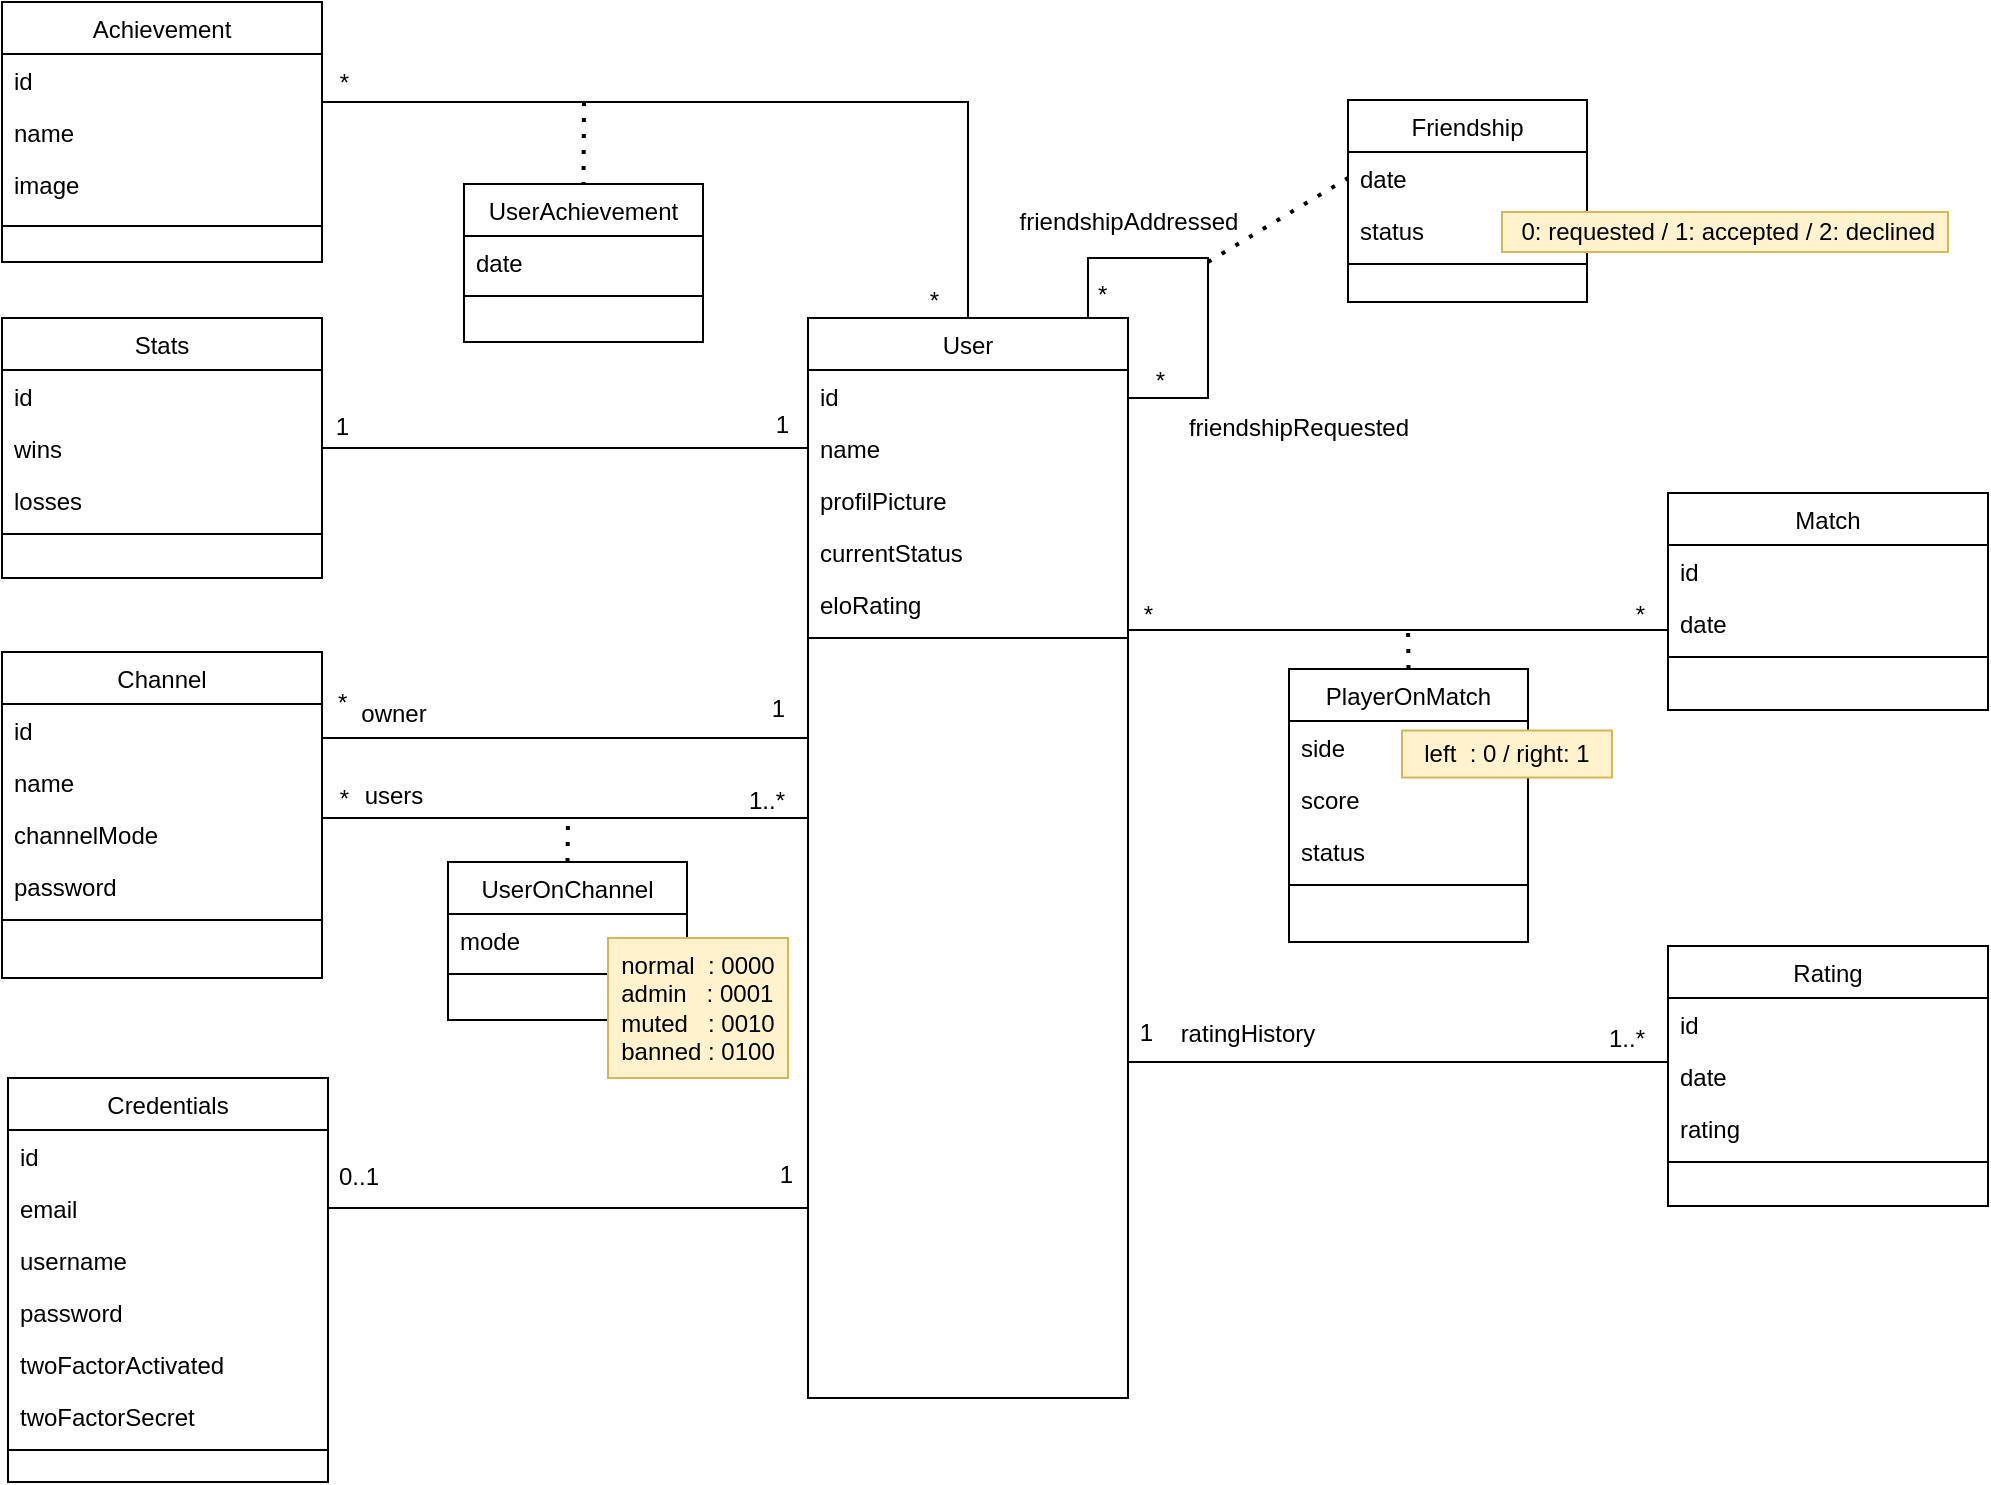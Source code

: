<mxfile version="20.3.0" type="github">
  <diagram id="C5RBs43oDa-KdzZeNtuy" name="Page-1">
    <mxGraphModel dx="1307" dy="1033" grid="1" gridSize="10" guides="1" tooltips="1" connect="1" arrows="1" fold="1" page="1" pageScale="1" pageWidth="1169" pageHeight="827" math="0" shadow="0">
      <root>
        <mxCell id="WIyWlLk6GJQsqaUBKTNV-0" />
        <mxCell id="WIyWlLk6GJQsqaUBKTNV-1" parent="WIyWlLk6GJQsqaUBKTNV-0" />
        <mxCell id="qtpEczJSrRiRjrMIQRqh-89" value="User" style="swimlane;fontStyle=0;align=center;verticalAlign=top;childLayout=stackLayout;horizontal=1;startSize=26;horizontalStack=0;resizeParent=1;resizeLast=0;collapsible=1;marginBottom=0;rounded=0;shadow=0;strokeWidth=1;" parent="WIyWlLk6GJQsqaUBKTNV-1" vertex="1">
          <mxGeometry x="483" y="218" width="160" height="540" as="geometry">
            <mxRectangle x="230" y="140" width="160" height="26" as="alternateBounds" />
          </mxGeometry>
        </mxCell>
        <mxCell id="qtpEczJSrRiRjrMIQRqh-90" value="id" style="text;align=left;verticalAlign=top;spacingLeft=4;spacingRight=4;overflow=hidden;rotatable=0;points=[[0,0.5],[1,0.5]];portConstraint=eastwest;" parent="qtpEczJSrRiRjrMIQRqh-89" vertex="1">
          <mxGeometry y="26" width="160" height="26" as="geometry" />
        </mxCell>
        <mxCell id="qtpEczJSrRiRjrMIQRqh-91" value="name" style="text;align=left;verticalAlign=top;spacingLeft=4;spacingRight=4;overflow=hidden;rotatable=0;points=[[0,0.5],[1,0.5]];portConstraint=eastwest;rounded=0;shadow=0;html=0;" parent="qtpEczJSrRiRjrMIQRqh-89" vertex="1">
          <mxGeometry y="52" width="160" height="26" as="geometry" />
        </mxCell>
        <mxCell id="qtpEczJSrRiRjrMIQRqh-92" value="profilPicture" style="text;align=left;verticalAlign=top;spacingLeft=4;spacingRight=4;overflow=hidden;rotatable=0;points=[[0,0.5],[1,0.5]];portConstraint=eastwest;rounded=0;shadow=0;html=0;" parent="qtpEczJSrRiRjrMIQRqh-89" vertex="1">
          <mxGeometry y="78" width="160" height="26" as="geometry" />
        </mxCell>
        <mxCell id="qtpEczJSrRiRjrMIQRqh-93" value="currentStatus" style="text;align=left;verticalAlign=top;spacingLeft=4;spacingRight=4;overflow=hidden;rotatable=0;points=[[0,0.5],[1,0.5]];portConstraint=eastwest;rounded=0;shadow=0;html=0;" parent="qtpEczJSrRiRjrMIQRqh-89" vertex="1">
          <mxGeometry y="104" width="160" height="26" as="geometry" />
        </mxCell>
        <mxCell id="qtpEczJSrRiRjrMIQRqh-95" value="" style="endArrow=none;shadow=0;strokeWidth=1;rounded=0;endFill=0;edgeStyle=orthogonalEdgeStyle;elbow=vertical;" parent="qtpEczJSrRiRjrMIQRqh-89" source="qtpEczJSrRiRjrMIQRqh-89" edge="1">
          <mxGeometry x="0.5" y="41" relative="1" as="geometry">
            <mxPoint x="90" y="252" as="sourcePoint" />
            <mxPoint x="160" y="60" as="targetPoint" />
            <mxPoint x="-40" y="32" as="offset" />
            <Array as="points">
              <mxPoint x="140" y="-30" />
              <mxPoint x="200" y="-30" />
              <mxPoint x="200" y="40" />
              <mxPoint x="160" y="40" />
            </Array>
          </mxGeometry>
        </mxCell>
        <mxCell id="qtpEczJSrRiRjrMIQRqh-96" value="*" style="resizable=0;align=left;verticalAlign=bottom;labelBackgroundColor=none;fontSize=12;" parent="qtpEczJSrRiRjrMIQRqh-95" connectable="0" vertex="1">
          <mxGeometry x="-1" relative="1" as="geometry">
            <mxPoint x="3" y="-3" as="offset" />
          </mxGeometry>
        </mxCell>
        <mxCell id="qtpEczJSrRiRjrMIQRqh-97" value="*" style="resizable=0;align=right;verticalAlign=bottom;labelBackgroundColor=none;fontSize=12;" parent="qtpEczJSrRiRjrMIQRqh-95" connectable="0" vertex="1">
          <mxGeometry x="1" relative="1" as="geometry">
            <mxPoint x="20" y="-20" as="offset" />
          </mxGeometry>
        </mxCell>
        <mxCell id="LEmFZnh1Ee1S0ejZouZQ-3" value="eloRating" style="text;align=left;verticalAlign=top;spacingLeft=4;spacingRight=4;overflow=hidden;rotatable=0;points=[[0,0.5],[1,0.5]];portConstraint=eastwest;rounded=0;shadow=0;html=0;" parent="qtpEczJSrRiRjrMIQRqh-89" vertex="1">
          <mxGeometry y="130" width="160" height="26" as="geometry" />
        </mxCell>
        <mxCell id="qtpEczJSrRiRjrMIQRqh-98" value="" style="line;html=1;strokeWidth=1;align=left;verticalAlign=middle;spacingTop=-1;spacingLeft=3;spacingRight=3;rotatable=0;labelPosition=right;points=[];portConstraint=eastwest;" parent="qtpEczJSrRiRjrMIQRqh-89" vertex="1">
          <mxGeometry y="156" width="160" height="8" as="geometry" />
        </mxCell>
        <mxCell id="qtpEczJSrRiRjrMIQRqh-99" value="Stats" style="swimlane;fontStyle=0;align=center;verticalAlign=top;childLayout=stackLayout;horizontal=1;startSize=26;horizontalStack=0;resizeParent=1;resizeLast=0;collapsible=1;marginBottom=0;rounded=0;shadow=0;strokeWidth=1;" parent="WIyWlLk6GJQsqaUBKTNV-1" vertex="1">
          <mxGeometry x="80" y="218" width="160" height="130" as="geometry">
            <mxRectangle x="550" y="210" width="160" height="26" as="alternateBounds" />
          </mxGeometry>
        </mxCell>
        <mxCell id="qtpEczJSrRiRjrMIQRqh-100" value="id" style="text;align=left;verticalAlign=top;spacingLeft=4;spacingRight=4;overflow=hidden;rotatable=0;points=[[0,0.5],[1,0.5]];portConstraint=eastwest;" parent="qtpEczJSrRiRjrMIQRqh-99" vertex="1">
          <mxGeometry y="26" width="160" height="26" as="geometry" />
        </mxCell>
        <mxCell id="qtpEczJSrRiRjrMIQRqh-101" value="wins" style="text;align=left;verticalAlign=top;spacingLeft=4;spacingRight=4;overflow=hidden;rotatable=0;points=[[0,0.5],[1,0.5]];portConstraint=eastwest;rounded=0;shadow=0;html=0;" parent="qtpEczJSrRiRjrMIQRqh-99" vertex="1">
          <mxGeometry y="52" width="160" height="26" as="geometry" />
        </mxCell>
        <mxCell id="qtpEczJSrRiRjrMIQRqh-102" value="losses" style="text;align=left;verticalAlign=top;spacingLeft=4;spacingRight=4;overflow=hidden;rotatable=0;points=[[0,0.5],[1,0.5]];portConstraint=eastwest;rounded=0;shadow=0;html=0;" parent="qtpEczJSrRiRjrMIQRqh-99" vertex="1">
          <mxGeometry y="78" width="160" height="26" as="geometry" />
        </mxCell>
        <mxCell id="qtpEczJSrRiRjrMIQRqh-103" value="" style="line;html=1;strokeWidth=1;align=left;verticalAlign=middle;spacingTop=-1;spacingLeft=3;spacingRight=3;rotatable=0;labelPosition=right;points=[];portConstraint=eastwest;" parent="qtpEczJSrRiRjrMIQRqh-99" vertex="1">
          <mxGeometry y="104" width="160" height="8" as="geometry" />
        </mxCell>
        <mxCell id="qtpEczJSrRiRjrMIQRqh-104" value="friendshipAddressed" style="text;html=1;strokeColor=none;fillColor=none;align=center;verticalAlign=middle;whiteSpace=wrap;rounded=0;" parent="WIyWlLk6GJQsqaUBKTNV-1" vertex="1">
          <mxGeometry x="585" y="155" width="117" height="30" as="geometry" />
        </mxCell>
        <mxCell id="qtpEczJSrRiRjrMIQRqh-105" value="Rating" style="swimlane;fontStyle=0;align=center;verticalAlign=top;childLayout=stackLayout;horizontal=1;startSize=26;horizontalStack=0;resizeParent=1;resizeLast=0;collapsible=1;marginBottom=0;rounded=0;shadow=0;strokeWidth=1;" parent="WIyWlLk6GJQsqaUBKTNV-1" vertex="1">
          <mxGeometry x="913" y="532" width="160" height="130" as="geometry">
            <mxRectangle x="550" y="210" width="160" height="26" as="alternateBounds" />
          </mxGeometry>
        </mxCell>
        <mxCell id="qtpEczJSrRiRjrMIQRqh-106" value="id" style="text;align=left;verticalAlign=top;spacingLeft=4;spacingRight=4;overflow=hidden;rotatable=0;points=[[0,0.5],[1,0.5]];portConstraint=eastwest;" parent="qtpEczJSrRiRjrMIQRqh-105" vertex="1">
          <mxGeometry y="26" width="160" height="26" as="geometry" />
        </mxCell>
        <mxCell id="qtpEczJSrRiRjrMIQRqh-107" value="date" style="text;align=left;verticalAlign=top;spacingLeft=4;spacingRight=4;overflow=hidden;rotatable=0;points=[[0,0.5],[1,0.5]];portConstraint=eastwest;rounded=0;shadow=0;html=0;" parent="qtpEczJSrRiRjrMIQRqh-105" vertex="1">
          <mxGeometry y="52" width="160" height="26" as="geometry" />
        </mxCell>
        <mxCell id="qtpEczJSrRiRjrMIQRqh-108" value="rating" style="text;align=left;verticalAlign=top;spacingLeft=4;spacingRight=4;overflow=hidden;rotatable=0;points=[[0,0.5],[1,0.5]];portConstraint=eastwest;rounded=0;shadow=0;html=0;" parent="qtpEczJSrRiRjrMIQRqh-105" vertex="1">
          <mxGeometry y="78" width="160" height="26" as="geometry" />
        </mxCell>
        <mxCell id="qtpEczJSrRiRjrMIQRqh-109" value="" style="line;html=1;strokeWidth=1;align=left;verticalAlign=middle;spacingTop=-1;spacingLeft=3;spacingRight=3;rotatable=0;labelPosition=right;points=[];portConstraint=eastwest;" parent="qtpEczJSrRiRjrMIQRqh-105" vertex="1">
          <mxGeometry y="104" width="160" height="8" as="geometry" />
        </mxCell>
        <mxCell id="qtpEczJSrRiRjrMIQRqh-110" value="" style="endArrow=none;html=1;rounded=0;entryX=0;entryY=0.5;entryDx=0;entryDy=0;edgeStyle=orthogonalEdgeStyle;exitX=1;exitY=0.5;exitDx=0;exitDy=0;" parent="WIyWlLk6GJQsqaUBKTNV-1" source="qtpEczJSrRiRjrMIQRqh-89" target="qtpEczJSrRiRjrMIQRqh-106" edge="1">
          <mxGeometry width="50" height="50" relative="1" as="geometry">
            <mxPoint x="643" y="622" as="sourcePoint" />
            <mxPoint x="873" y="542" as="targetPoint" />
            <Array as="points">
              <mxPoint x="643" y="590" />
              <mxPoint x="913" y="590" />
            </Array>
          </mxGeometry>
        </mxCell>
        <mxCell id="qtpEczJSrRiRjrMIQRqh-111" value="1..*" style="resizable=0;align=right;verticalAlign=bottom;labelBackgroundColor=none;fontSize=12;" parent="WIyWlLk6GJQsqaUBKTNV-1" connectable="0" vertex="1">
          <mxGeometry x="903" y="587" as="geometry" />
        </mxCell>
        <mxCell id="qtpEczJSrRiRjrMIQRqh-112" value="1" style="resizable=0;align=right;verticalAlign=bottom;labelBackgroundColor=none;fontSize=12;" parent="WIyWlLk6GJQsqaUBKTNV-1" connectable="0" vertex="1">
          <mxGeometry x="657" y="584" as="geometry" />
        </mxCell>
        <mxCell id="qtpEczJSrRiRjrMIQRqh-113" value="ratingHistory" style="text;html=1;strokeColor=none;fillColor=none;align=center;verticalAlign=middle;whiteSpace=wrap;rounded=0;" parent="WIyWlLk6GJQsqaUBKTNV-1" vertex="1">
          <mxGeometry x="663" y="561" width="80" height="30" as="geometry" />
        </mxCell>
        <mxCell id="qtpEczJSrRiRjrMIQRqh-114" value="" style="endArrow=none;html=1;rounded=0;exitX=1;exitY=0.5;exitDx=0;exitDy=0;entryX=0;entryY=0.5;entryDx=0;entryDy=0;edgeStyle=orthogonalEdgeStyle;fillColor=#FF9999;" parent="WIyWlLk6GJQsqaUBKTNV-1" source="qtpEczJSrRiRjrMIQRqh-101" target="qtpEczJSrRiRjrMIQRqh-91" edge="1">
          <mxGeometry width="50" height="50" relative="1" as="geometry">
            <mxPoint x="603" y="438" as="sourcePoint" />
            <mxPoint x="653" y="388" as="targetPoint" />
          </mxGeometry>
        </mxCell>
        <mxCell id="qtpEczJSrRiRjrMIQRqh-115" value="1" style="resizable=0;align=right;verticalAlign=bottom;labelBackgroundColor=none;fontSize=12;" parent="WIyWlLk6GJQsqaUBKTNV-1" connectable="0" vertex="1">
          <mxGeometry x="255" y="281" as="geometry" />
        </mxCell>
        <mxCell id="qtpEczJSrRiRjrMIQRqh-116" value="1" style="resizable=0;align=right;verticalAlign=bottom;labelBackgroundColor=none;fontSize=12;" parent="WIyWlLk6GJQsqaUBKTNV-1" connectable="0" vertex="1">
          <mxGeometry x="481" y="263" as="geometry">
            <mxPoint x="-6" y="17" as="offset" />
          </mxGeometry>
        </mxCell>
        <mxCell id="qtpEczJSrRiRjrMIQRqh-117" value="Channel" style="swimlane;fontStyle=0;align=center;verticalAlign=top;childLayout=stackLayout;horizontal=1;startSize=26;horizontalStack=0;resizeParent=1;resizeLast=0;collapsible=1;marginBottom=0;rounded=0;shadow=0;strokeWidth=1;" parent="WIyWlLk6GJQsqaUBKTNV-1" vertex="1">
          <mxGeometry x="80" y="385" width="160" height="163" as="geometry">
            <mxRectangle x="550" y="210" width="160" height="26" as="alternateBounds" />
          </mxGeometry>
        </mxCell>
        <mxCell id="qtpEczJSrRiRjrMIQRqh-118" value="id" style="text;align=left;verticalAlign=top;spacingLeft=4;spacingRight=4;overflow=hidden;rotatable=0;points=[[0,0.5],[1,0.5]];portConstraint=eastwest;" parent="qtpEczJSrRiRjrMIQRqh-117" vertex="1">
          <mxGeometry y="26" width="160" height="26" as="geometry" />
        </mxCell>
        <mxCell id="qtpEczJSrRiRjrMIQRqh-119" value="name" style="text;align=left;verticalAlign=top;spacingLeft=4;spacingRight=4;overflow=hidden;rotatable=0;points=[[0,0.5],[1,0.5]];portConstraint=eastwest;rounded=0;shadow=0;html=0;" parent="qtpEczJSrRiRjrMIQRqh-117" vertex="1">
          <mxGeometry y="52" width="160" height="26" as="geometry" />
        </mxCell>
        <mxCell id="qtpEczJSrRiRjrMIQRqh-120" value="channelMode" style="text;align=left;verticalAlign=top;spacingLeft=4;spacingRight=4;overflow=hidden;rotatable=0;points=[[0,0.5],[1,0.5]];portConstraint=eastwest;rounded=0;shadow=0;html=0;" parent="qtpEczJSrRiRjrMIQRqh-117" vertex="1">
          <mxGeometry y="78" width="160" height="26" as="geometry" />
        </mxCell>
        <mxCell id="qtpEczJSrRiRjrMIQRqh-121" value="password" style="text;align=left;verticalAlign=top;spacingLeft=4;spacingRight=4;overflow=hidden;rotatable=0;points=[[0,0.5],[1,0.5]];portConstraint=eastwest;rounded=0;shadow=0;html=0;" parent="qtpEczJSrRiRjrMIQRqh-117" vertex="1">
          <mxGeometry y="104" width="160" height="26" as="geometry" />
        </mxCell>
        <mxCell id="qtpEczJSrRiRjrMIQRqh-122" value="" style="line;html=1;strokeWidth=1;align=left;verticalAlign=middle;spacingTop=-1;spacingLeft=3;spacingRight=3;rotatable=0;labelPosition=right;points=[];portConstraint=eastwest;" parent="qtpEczJSrRiRjrMIQRqh-117" vertex="1">
          <mxGeometry y="130" width="160" height="8" as="geometry" />
        </mxCell>
        <mxCell id="qtpEczJSrRiRjrMIQRqh-123" value="" style="endArrow=none;html=1;rounded=0;exitX=1;exitY=0.5;exitDx=0;exitDy=0;entryX=0;entryY=0.75;entryDx=0;entryDy=0;edgeStyle=orthogonalEdgeStyle;" parent="WIyWlLk6GJQsqaUBKTNV-1" source="qtpEczJSrRiRjrMIQRqh-118" target="qtpEczJSrRiRjrMIQRqh-89" edge="1">
          <mxGeometry width="50" height="50" relative="1" as="geometry">
            <mxPoint x="603" y="438" as="sourcePoint" />
            <mxPoint x="483" y="424" as="targetPoint" />
            <Array as="points">
              <mxPoint x="240" y="428" />
              <mxPoint x="483" y="428" />
            </Array>
          </mxGeometry>
        </mxCell>
        <mxCell id="qtpEczJSrRiRjrMIQRqh-124" value="1" style="resizable=0;align=right;verticalAlign=bottom;labelBackgroundColor=none;fontSize=12;" parent="WIyWlLk6GJQsqaUBKTNV-1" connectable="0" vertex="1">
          <mxGeometry x="491" y="273" as="geometry">
            <mxPoint x="-18" y="149" as="offset" />
          </mxGeometry>
        </mxCell>
        <mxCell id="qtpEczJSrRiRjrMIQRqh-125" value="*" style="resizable=0;align=left;verticalAlign=bottom;labelBackgroundColor=none;fontSize=12;" parent="WIyWlLk6GJQsqaUBKTNV-1" connectable="0" vertex="1">
          <mxGeometry x="246" y="419" as="geometry" />
        </mxCell>
        <mxCell id="qtpEczJSrRiRjrMIQRqh-126" value="owner" style="text;html=1;strokeColor=none;fillColor=none;align=center;verticalAlign=middle;whiteSpace=wrap;rounded=0;" parent="WIyWlLk6GJQsqaUBKTNV-1" vertex="1">
          <mxGeometry x="246" y="401" width="60" height="30" as="geometry" />
        </mxCell>
        <mxCell id="qtpEczJSrRiRjrMIQRqh-127" value="" style="endArrow=none;html=1;rounded=0;exitX=1;exitY=0.5;exitDx=0;exitDy=0;entryX=0;entryY=0.75;entryDx=0;entryDy=0;edgeStyle=orthogonalEdgeStyle;" parent="WIyWlLk6GJQsqaUBKTNV-1" source="qtpEczJSrRiRjrMIQRqh-119" target="qtpEczJSrRiRjrMIQRqh-89" edge="1">
          <mxGeometry width="50" height="50" relative="1" as="geometry">
            <mxPoint x="603" y="438" as="sourcePoint" />
            <mxPoint x="653" y="388" as="targetPoint" />
            <Array as="points">
              <mxPoint x="240" y="468" />
              <mxPoint x="483" y="468" />
            </Array>
          </mxGeometry>
        </mxCell>
        <mxCell id="qtpEczJSrRiRjrMIQRqh-128" value="users" style="text;html=1;strokeColor=none;fillColor=none;align=center;verticalAlign=middle;whiteSpace=wrap;rounded=0;" parent="WIyWlLk6GJQsqaUBKTNV-1" vertex="1">
          <mxGeometry x="246" y="442" width="60" height="30" as="geometry" />
        </mxCell>
        <mxCell id="qtpEczJSrRiRjrMIQRqh-129" value="1..*" style="resizable=0;align=right;verticalAlign=bottom;labelBackgroundColor=none;fontSize=12;" parent="WIyWlLk6GJQsqaUBKTNV-1" connectable="0" vertex="1">
          <mxGeometry x="473" y="468" as="geometry" />
        </mxCell>
        <mxCell id="qtpEczJSrRiRjrMIQRqh-130" value="*" style="resizable=0;align=right;verticalAlign=bottom;labelBackgroundColor=none;fontSize=12;" parent="WIyWlLk6GJQsqaUBKTNV-1" connectable="0" vertex="1">
          <mxGeometry x="255" y="467" as="geometry" />
        </mxCell>
        <mxCell id="qtpEczJSrRiRjrMIQRqh-131" value="" style="endArrow=none;dashed=1;html=1;dashPattern=1 3;strokeWidth=2;rounded=0;fillColor=#FF9999;exitX=0.5;exitY=0;exitDx=0;exitDy=0;" parent="WIyWlLk6GJQsqaUBKTNV-1" source="qtpEczJSrRiRjrMIQRqh-156" edge="1">
          <mxGeometry width="50" height="50" relative="1" as="geometry">
            <mxPoint x="363" y="488" as="sourcePoint" />
            <mxPoint x="363" y="468" as="targetPoint" />
          </mxGeometry>
        </mxCell>
        <mxCell id="qtpEczJSrRiRjrMIQRqh-132" value="friendshipRequested" style="text;html=1;strokeColor=none;fillColor=none;align=center;verticalAlign=middle;whiteSpace=wrap;rounded=0;" parent="WIyWlLk6GJQsqaUBKTNV-1" vertex="1">
          <mxGeometry x="670" y="258" width="117" height="30" as="geometry" />
        </mxCell>
        <mxCell id="qtpEczJSrRiRjrMIQRqh-133" value="Credentials" style="swimlane;fontStyle=0;align=center;verticalAlign=top;childLayout=stackLayout;horizontal=1;startSize=26;horizontalStack=0;resizeParent=1;resizeLast=0;collapsible=1;marginBottom=0;rounded=0;shadow=0;strokeWidth=1;" parent="WIyWlLk6GJQsqaUBKTNV-1" vertex="1">
          <mxGeometry x="83" y="598" width="160" height="202" as="geometry">
            <mxRectangle x="550" y="210" width="160" height="26" as="alternateBounds" />
          </mxGeometry>
        </mxCell>
        <mxCell id="qtpEczJSrRiRjrMIQRqh-134" value="id" style="text;align=left;verticalAlign=top;spacingLeft=4;spacingRight=4;overflow=hidden;rotatable=0;points=[[0,0.5],[1,0.5]];portConstraint=eastwest;" parent="qtpEczJSrRiRjrMIQRqh-133" vertex="1">
          <mxGeometry y="26" width="160" height="26" as="geometry" />
        </mxCell>
        <mxCell id="qtpEczJSrRiRjrMIQRqh-135" value="email" style="text;align=left;verticalAlign=top;spacingLeft=4;spacingRight=4;overflow=hidden;rotatable=0;points=[[0,0.5],[1,0.5]];portConstraint=eastwest;rounded=0;shadow=0;html=0;" parent="qtpEczJSrRiRjrMIQRqh-133" vertex="1">
          <mxGeometry y="52" width="160" height="26" as="geometry" />
        </mxCell>
        <mxCell id="qtpEczJSrRiRjrMIQRqh-136" value="username" style="text;align=left;verticalAlign=top;spacingLeft=4;spacingRight=4;overflow=hidden;rotatable=0;points=[[0,0.5],[1,0.5]];portConstraint=eastwest;rounded=0;shadow=0;html=0;" parent="qtpEczJSrRiRjrMIQRqh-133" vertex="1">
          <mxGeometry y="78" width="160" height="26" as="geometry" />
        </mxCell>
        <mxCell id="qtpEczJSrRiRjrMIQRqh-137" value="password" style="text;align=left;verticalAlign=top;spacingLeft=4;spacingRight=4;overflow=hidden;rotatable=0;points=[[0,0.5],[1,0.5]];portConstraint=eastwest;rounded=0;shadow=0;html=0;" parent="qtpEczJSrRiRjrMIQRqh-133" vertex="1">
          <mxGeometry y="104" width="160" height="26" as="geometry" />
        </mxCell>
        <mxCell id="LEmFZnh1Ee1S0ejZouZQ-0" value="twoFactorActivated" style="text;align=left;verticalAlign=top;spacingLeft=4;spacingRight=4;overflow=hidden;rotatable=0;points=[[0,0.5],[1,0.5]];portConstraint=eastwest;rounded=0;shadow=0;html=0;" parent="qtpEczJSrRiRjrMIQRqh-133" vertex="1">
          <mxGeometry y="130" width="160" height="26" as="geometry" />
        </mxCell>
        <mxCell id="LEmFZnh1Ee1S0ejZouZQ-2" value="twoFactorSecret" style="text;align=left;verticalAlign=top;spacingLeft=4;spacingRight=4;overflow=hidden;rotatable=0;points=[[0,0.5],[1,0.5]];portConstraint=eastwest;rounded=0;shadow=0;html=0;" parent="qtpEczJSrRiRjrMIQRqh-133" vertex="1">
          <mxGeometry y="156" width="160" height="26" as="geometry" />
        </mxCell>
        <mxCell id="qtpEczJSrRiRjrMIQRqh-138" value="" style="line;html=1;strokeWidth=1;align=left;verticalAlign=middle;spacingTop=-1;spacingLeft=3;spacingRight=3;rotatable=0;labelPosition=right;points=[];portConstraint=eastwest;" parent="qtpEczJSrRiRjrMIQRqh-133" vertex="1">
          <mxGeometry y="182" width="160" height="8" as="geometry" />
        </mxCell>
        <mxCell id="qtpEczJSrRiRjrMIQRqh-139" value="" style="endArrow=none;html=1;rounded=0;strokeColor=#000000;fillColor=#FF9999;exitX=1;exitY=0.5;exitDx=0;exitDy=0;entryX=0;entryY=0.75;entryDx=0;entryDy=0;edgeStyle=orthogonalEdgeStyle;" parent="WIyWlLk6GJQsqaUBKTNV-1" source="qtpEczJSrRiRjrMIQRqh-135" target="qtpEczJSrRiRjrMIQRqh-89" edge="1">
          <mxGeometry width="50" height="50" relative="1" as="geometry">
            <mxPoint x="423" y="568" as="sourcePoint" />
            <mxPoint x="483" y="663" as="targetPoint" />
            <Array as="points">
              <mxPoint x="483" y="663" />
            </Array>
          </mxGeometry>
        </mxCell>
        <mxCell id="qtpEczJSrRiRjrMIQRqh-140" value="0..1" style="resizable=0;align=right;verticalAlign=bottom;labelBackgroundColor=none;fontSize=12;" parent="WIyWlLk6GJQsqaUBKTNV-1" connectable="0" vertex="1">
          <mxGeometry x="270" y="656" as="geometry" />
        </mxCell>
        <mxCell id="qtpEczJSrRiRjrMIQRqh-141" value="1" style="resizable=0;align=right;verticalAlign=bottom;labelBackgroundColor=none;fontSize=12;" parent="WIyWlLk6GJQsqaUBKTNV-1" connectable="0" vertex="1">
          <mxGeometry x="483" y="638" as="geometry">
            <mxPoint x="-6" y="17" as="offset" />
          </mxGeometry>
        </mxCell>
        <mxCell id="qtpEczJSrRiRjrMIQRqh-142" value="Match" style="swimlane;fontStyle=0;align=center;verticalAlign=top;childLayout=stackLayout;horizontal=1;startSize=26;horizontalStack=0;resizeParent=1;resizeLast=0;collapsible=1;marginBottom=0;rounded=0;shadow=0;strokeWidth=1;" parent="WIyWlLk6GJQsqaUBKTNV-1" vertex="1">
          <mxGeometry x="913" y="305.5" width="160" height="108.5" as="geometry">
            <mxRectangle x="550" y="210" width="160" height="26" as="alternateBounds" />
          </mxGeometry>
        </mxCell>
        <mxCell id="qtpEczJSrRiRjrMIQRqh-143" value="id" style="text;align=left;verticalAlign=top;spacingLeft=4;spacingRight=4;overflow=hidden;rotatable=0;points=[[0,0.5],[1,0.5]];portConstraint=eastwest;" parent="qtpEczJSrRiRjrMIQRqh-142" vertex="1">
          <mxGeometry y="26" width="160" height="26" as="geometry" />
        </mxCell>
        <mxCell id="qtpEczJSrRiRjrMIQRqh-144" value="date" style="text;align=left;verticalAlign=top;spacingLeft=4;spacingRight=4;overflow=hidden;rotatable=0;points=[[0,0.5],[1,0.5]];portConstraint=eastwest;" parent="qtpEczJSrRiRjrMIQRqh-142" vertex="1">
          <mxGeometry y="52" width="160" height="26" as="geometry" />
        </mxCell>
        <mxCell id="qtpEczJSrRiRjrMIQRqh-146" value="" style="line;html=1;strokeWidth=1;align=left;verticalAlign=middle;spacingTop=-1;spacingLeft=3;spacingRight=3;rotatable=0;labelPosition=right;points=[];portConstraint=eastwest;" parent="qtpEczJSrRiRjrMIQRqh-142" vertex="1">
          <mxGeometry y="78" width="160" height="8" as="geometry" />
        </mxCell>
        <mxCell id="qtpEczJSrRiRjrMIQRqh-147" value="" style="endArrow=none;html=1;rounded=0;strokeColor=#000000;fillColor=#FF9999;entryX=0;entryY=0.5;entryDx=0;entryDy=0;edgeStyle=orthogonalEdgeStyle;exitX=1;exitY=0.5;exitDx=0;exitDy=0;" parent="WIyWlLk6GJQsqaUBKTNV-1" edge="1">
          <mxGeometry width="50" height="50" relative="1" as="geometry">
            <mxPoint x="643" y="472" as="sourcePoint" />
            <mxPoint x="913" y="374" as="targetPoint" />
            <Array as="points">
              <mxPoint x="643" y="374" />
            </Array>
          </mxGeometry>
        </mxCell>
        <mxCell id="qtpEczJSrRiRjrMIQRqh-148" value="*" style="resizable=0;align=right;verticalAlign=bottom;labelBackgroundColor=none;fontSize=12;" parent="WIyWlLk6GJQsqaUBKTNV-1" connectable="0" vertex="1">
          <mxGeometry x="903" y="375" as="geometry" />
        </mxCell>
        <mxCell id="qtpEczJSrRiRjrMIQRqh-149" value="*" style="resizable=0;align=right;verticalAlign=bottom;labelBackgroundColor=none;fontSize=12;" parent="WIyWlLk6GJQsqaUBKTNV-1" connectable="0" vertex="1">
          <mxGeometry x="657" y="375" as="geometry" />
        </mxCell>
        <mxCell id="qtpEczJSrRiRjrMIQRqh-150" value="" style="endArrow=none;dashed=1;html=1;dashPattern=1 3;strokeWidth=2;rounded=0;fillColor=#FF9999;exitX=0.5;exitY=0;exitDx=0;exitDy=0;" parent="WIyWlLk6GJQsqaUBKTNV-1" source="qtpEczJSrRiRjrMIQRqh-151" edge="1">
          <mxGeometry width="50" height="50" relative="1" as="geometry">
            <mxPoint x="783" y="411" as="sourcePoint" />
            <mxPoint x="783" y="370" as="targetPoint" />
          </mxGeometry>
        </mxCell>
        <mxCell id="qtpEczJSrRiRjrMIQRqh-151" value="PlayerOnMatch" style="swimlane;fontStyle=0;align=center;verticalAlign=top;childLayout=stackLayout;horizontal=1;startSize=26;horizontalStack=0;resizeParent=1;resizeLast=0;collapsible=1;marginBottom=0;rounded=0;shadow=0;strokeWidth=1;" parent="WIyWlLk6GJQsqaUBKTNV-1" vertex="1">
          <mxGeometry x="723.5" y="393.5" width="119.5" height="136.5" as="geometry">
            <mxRectangle x="700.5" y="358.5" width="160" height="26" as="alternateBounds" />
          </mxGeometry>
        </mxCell>
        <mxCell id="qtpEczJSrRiRjrMIQRqh-152" value="side" style="text;align=left;verticalAlign=top;spacingLeft=4;spacingRight=4;overflow=hidden;rotatable=0;points=[[0,0.5],[1,0.5]];portConstraint=eastwest;" parent="qtpEczJSrRiRjrMIQRqh-151" vertex="1">
          <mxGeometry y="26" width="119.5" height="26" as="geometry" />
        </mxCell>
        <mxCell id="qtpEczJSrRiRjrMIQRqh-153" value="score" style="text;align=left;verticalAlign=top;spacingLeft=4;spacingRight=4;overflow=hidden;rotatable=0;points=[[0,0.5],[1,0.5]];portConstraint=eastwest;rounded=0;shadow=0;html=0;" parent="qtpEczJSrRiRjrMIQRqh-151" vertex="1">
          <mxGeometry y="52" width="119.5" height="26" as="geometry" />
        </mxCell>
        <mxCell id="M46g2j1u4x0ZPSpM88pu-0" value="status" style="text;align=left;verticalAlign=top;spacingLeft=4;spacingRight=4;overflow=hidden;rotatable=0;points=[[0,0.5],[1,0.5]];portConstraint=eastwest;rounded=0;shadow=0;html=0;" parent="qtpEczJSrRiRjrMIQRqh-151" vertex="1">
          <mxGeometry y="78" width="119.5" height="26" as="geometry" />
        </mxCell>
        <mxCell id="qtpEczJSrRiRjrMIQRqh-154" value="" style="line;html=1;strokeWidth=1;align=left;verticalAlign=middle;spacingTop=-1;spacingLeft=3;spacingRight=3;rotatable=0;labelPosition=right;points=[];portConstraint=eastwest;" parent="qtpEczJSrRiRjrMIQRqh-151" vertex="1">
          <mxGeometry y="104" width="119.5" height="8" as="geometry" />
        </mxCell>
        <mxCell id="qtpEczJSrRiRjrMIQRqh-155" value="&lt;div style=&quot;text-align: left;&quot;&gt;&lt;span style=&quot;background-color: initial;&quot;&gt;left&amp;nbsp; : 0 / right: 1&lt;/span&gt;&lt;/div&gt;" style="text;html=1;strokeColor=#d6b656;fillColor=#fff2cc;align=center;verticalAlign=middle;whiteSpace=wrap;rounded=0;" parent="WIyWlLk6GJQsqaUBKTNV-1" vertex="1">
          <mxGeometry x="780" y="424.25" width="105" height="23.5" as="geometry" />
        </mxCell>
        <mxCell id="qtpEczJSrRiRjrMIQRqh-156" value="UserOnChannel" style="swimlane;fontStyle=0;align=center;verticalAlign=top;childLayout=stackLayout;horizontal=1;startSize=26;horizontalStack=0;resizeParent=1;resizeLast=0;collapsible=1;marginBottom=0;rounded=0;shadow=0;strokeWidth=1;" parent="WIyWlLk6GJQsqaUBKTNV-1" vertex="1">
          <mxGeometry x="303" y="490" width="119.5" height="79" as="geometry">
            <mxRectangle x="700.5" y="358.5" width="160" height="26" as="alternateBounds" />
          </mxGeometry>
        </mxCell>
        <mxCell id="qtpEczJSrRiRjrMIQRqh-157" value="mode" style="text;align=left;verticalAlign=top;spacingLeft=4;spacingRight=4;overflow=hidden;rotatable=0;points=[[0,0.5],[1,0.5]];portConstraint=eastwest;" parent="qtpEczJSrRiRjrMIQRqh-156" vertex="1">
          <mxGeometry y="26" width="119.5" height="26" as="geometry" />
        </mxCell>
        <mxCell id="qtpEczJSrRiRjrMIQRqh-158" value="" style="line;html=1;strokeWidth=1;align=left;verticalAlign=middle;spacingTop=-1;spacingLeft=3;spacingRight=3;rotatable=0;labelPosition=right;points=[];portConstraint=eastwest;" parent="qtpEczJSrRiRjrMIQRqh-156" vertex="1">
          <mxGeometry y="52" width="119.5" height="8" as="geometry" />
        </mxCell>
        <mxCell id="qtpEczJSrRiRjrMIQRqh-159" value="&lt;div style=&quot;text-align: left;&quot;&gt;&lt;span style=&quot;background-color: initial;&quot;&gt;normal&amp;nbsp; : 0000&lt;/span&gt;&lt;/div&gt;&lt;div style=&quot;text-align: left;&quot;&gt;&lt;span style=&quot;background-color: initial;&quot;&gt;admin&amp;nbsp; &amp;nbsp;: 0001&lt;/span&gt;&lt;/div&gt;&lt;div style=&quot;text-align: left;&quot;&gt;&lt;span style=&quot;background-color: initial;&quot;&gt;muted&amp;nbsp; &amp;nbsp;: 0010&lt;/span&gt;&lt;/div&gt;&lt;div style=&quot;text-align: left;&quot;&gt;&lt;span style=&quot;background-color: initial;&quot;&gt;banned : 0100&lt;/span&gt;&lt;/div&gt;" style="text;html=1;strokeColor=#d6b656;fillColor=#fff2cc;align=center;verticalAlign=middle;whiteSpace=wrap;rounded=0;" parent="WIyWlLk6GJQsqaUBKTNV-1" vertex="1">
          <mxGeometry x="383" y="528" width="90" height="70" as="geometry" />
        </mxCell>
        <mxCell id="qtpEczJSrRiRjrMIQRqh-161" value="Achievement" style="swimlane;fontStyle=0;align=center;verticalAlign=top;childLayout=stackLayout;horizontal=1;startSize=26;horizontalStack=0;resizeParent=1;resizeLast=0;collapsible=1;marginBottom=0;rounded=0;shadow=0;strokeWidth=1;" parent="WIyWlLk6GJQsqaUBKTNV-1" vertex="1">
          <mxGeometry x="80" y="60" width="160" height="130" as="geometry">
            <mxRectangle x="550" y="210" width="160" height="26" as="alternateBounds" />
          </mxGeometry>
        </mxCell>
        <mxCell id="qtpEczJSrRiRjrMIQRqh-162" value="id" style="text;align=left;verticalAlign=top;spacingLeft=4;spacingRight=4;overflow=hidden;rotatable=0;points=[[0,0.5],[1,0.5]];portConstraint=eastwest;" parent="qtpEczJSrRiRjrMIQRqh-161" vertex="1">
          <mxGeometry y="26" width="160" height="26" as="geometry" />
        </mxCell>
        <mxCell id="qtpEczJSrRiRjrMIQRqh-163" value="name" style="text;align=left;verticalAlign=top;spacingLeft=4;spacingRight=4;overflow=hidden;rotatable=0;points=[[0,0.5],[1,0.5]];portConstraint=eastwest;rounded=0;shadow=0;html=0;" parent="qtpEczJSrRiRjrMIQRqh-161" vertex="1">
          <mxGeometry y="52" width="160" height="26" as="geometry" />
        </mxCell>
        <mxCell id="bGSXrS0JBbVkulDImWl9-0" value="image" style="text;align=left;verticalAlign=top;spacingLeft=4;spacingRight=4;overflow=hidden;rotatable=0;points=[[0,0.5],[1,0.5]];portConstraint=eastwest;rounded=0;shadow=0;html=0;" parent="qtpEczJSrRiRjrMIQRqh-161" vertex="1">
          <mxGeometry y="78" width="160" height="26" as="geometry" />
        </mxCell>
        <mxCell id="qtpEczJSrRiRjrMIQRqh-164" value="" style="line;html=1;strokeWidth=1;align=left;verticalAlign=middle;spacingTop=-1;spacingLeft=3;spacingRight=3;rotatable=0;labelPosition=right;points=[];portConstraint=eastwest;" parent="qtpEczJSrRiRjrMIQRqh-161" vertex="1">
          <mxGeometry y="104" width="160" height="16" as="geometry" />
        </mxCell>
        <mxCell id="qtpEczJSrRiRjrMIQRqh-165" value="" style="endArrow=none;html=1;rounded=0;strokeColor=#000000;fillColor=#FF9999;entryX=1;entryY=0.5;entryDx=0;entryDy=0;exitX=0.5;exitY=0;exitDx=0;exitDy=0;edgeStyle=orthogonalEdgeStyle;" parent="WIyWlLk6GJQsqaUBKTNV-1" source="qtpEczJSrRiRjrMIQRqh-89" target="qtpEczJSrRiRjrMIQRqh-162" edge="1">
          <mxGeometry width="50" height="50" relative="1" as="geometry">
            <mxPoint x="363" y="538" as="sourcePoint" />
            <mxPoint x="413" y="488" as="targetPoint" />
            <Array as="points">
              <mxPoint x="563" y="110" />
              <mxPoint x="240" y="110" />
            </Array>
          </mxGeometry>
        </mxCell>
        <mxCell id="qtpEczJSrRiRjrMIQRqh-166" value="*" style="resizable=0;align=right;verticalAlign=bottom;labelBackgroundColor=none;fontSize=12;" parent="WIyWlLk6GJQsqaUBKTNV-1" connectable="0" vertex="1">
          <mxGeometry x="255" y="109" as="geometry" />
        </mxCell>
        <mxCell id="qtpEczJSrRiRjrMIQRqh-167" value="*" style="resizable=0;align=right;verticalAlign=bottom;labelBackgroundColor=none;fontSize=12;" parent="WIyWlLk6GJQsqaUBKTNV-1" connectable="0" vertex="1">
          <mxGeometry x="550" y="218" as="geometry" />
        </mxCell>
        <mxCell id="qtpEczJSrRiRjrMIQRqh-168" value="UserAchievement" style="swimlane;fontStyle=0;align=center;verticalAlign=top;childLayout=stackLayout;horizontal=1;startSize=26;horizontalStack=0;resizeParent=1;resizeLast=0;collapsible=1;marginBottom=0;rounded=0;shadow=0;strokeWidth=1;" parent="WIyWlLk6GJQsqaUBKTNV-1" vertex="1">
          <mxGeometry x="311" y="151" width="119.5" height="79" as="geometry">
            <mxRectangle x="700.5" y="358.5" width="160" height="26" as="alternateBounds" />
          </mxGeometry>
        </mxCell>
        <mxCell id="qtpEczJSrRiRjrMIQRqh-169" value="date" style="text;align=left;verticalAlign=top;spacingLeft=4;spacingRight=4;overflow=hidden;rotatable=0;points=[[0,0.5],[1,0.5]];portConstraint=eastwest;" parent="qtpEczJSrRiRjrMIQRqh-168" vertex="1">
          <mxGeometry y="26" width="119.5" height="26" as="geometry" />
        </mxCell>
        <mxCell id="qtpEczJSrRiRjrMIQRqh-170" value="" style="line;html=1;strokeWidth=1;align=left;verticalAlign=middle;spacingTop=-1;spacingLeft=3;spacingRight=3;rotatable=0;labelPosition=right;points=[];portConstraint=eastwest;" parent="qtpEczJSrRiRjrMIQRqh-168" vertex="1">
          <mxGeometry y="52" width="119.5" height="8" as="geometry" />
        </mxCell>
        <mxCell id="qtpEczJSrRiRjrMIQRqh-171" value="" style="endArrow=none;dashed=1;html=1;dashPattern=1 3;strokeWidth=2;rounded=0;fillColor=#FF9999;entryX=0.5;entryY=0;entryDx=0;entryDy=0;" parent="WIyWlLk6GJQsqaUBKTNV-1" target="qtpEczJSrRiRjrMIQRqh-168" edge="1">
          <mxGeometry width="50" height="50" relative="1" as="geometry">
            <mxPoint x="371" y="110" as="sourcePoint" />
            <mxPoint x="411" y="410" as="targetPoint" />
          </mxGeometry>
        </mxCell>
        <mxCell id="qtpEczJSrRiRjrMIQRqh-172" value="Friendship" style="swimlane;fontStyle=0;align=center;verticalAlign=top;childLayout=stackLayout;horizontal=1;startSize=26;horizontalStack=0;resizeParent=1;resizeLast=0;collapsible=1;marginBottom=0;rounded=0;shadow=0;strokeWidth=1;" parent="WIyWlLk6GJQsqaUBKTNV-1" vertex="1">
          <mxGeometry x="753" y="109" width="119.5" height="101" as="geometry">
            <mxRectangle x="700.5" y="358.5" width="160" height="26" as="alternateBounds" />
          </mxGeometry>
        </mxCell>
        <mxCell id="qtpEczJSrRiRjrMIQRqh-173" value="date" style="text;align=left;verticalAlign=top;spacingLeft=4;spacingRight=4;overflow=hidden;rotatable=0;points=[[0,0.5],[1,0.5]];portConstraint=eastwest;" parent="qtpEczJSrRiRjrMIQRqh-172" vertex="1">
          <mxGeometry y="26" width="119.5" height="26" as="geometry" />
        </mxCell>
        <mxCell id="qtpEczJSrRiRjrMIQRqh-174" value="status" style="text;align=left;verticalAlign=top;spacingLeft=4;spacingRight=4;overflow=hidden;rotatable=0;points=[[0,0.5],[1,0.5]];portConstraint=eastwest;" parent="qtpEczJSrRiRjrMIQRqh-172" vertex="1">
          <mxGeometry y="52" width="119.5" height="26" as="geometry" />
        </mxCell>
        <mxCell id="qtpEczJSrRiRjrMIQRqh-175" value="" style="line;html=1;strokeWidth=1;align=left;verticalAlign=middle;spacingTop=-1;spacingLeft=3;spacingRight=3;rotatable=0;labelPosition=right;points=[];portConstraint=eastwest;" parent="qtpEczJSrRiRjrMIQRqh-172" vertex="1">
          <mxGeometry y="78" width="119.5" height="8" as="geometry" />
        </mxCell>
        <mxCell id="qtpEczJSrRiRjrMIQRqh-176" value="" style="endArrow=none;dashed=1;html=1;dashPattern=1 3;strokeWidth=2;rounded=0;fillColor=#FF9999;entryX=0;entryY=0.5;entryDx=0;entryDy=0;" parent="WIyWlLk6GJQsqaUBKTNV-1" target="qtpEczJSrRiRjrMIQRqh-173" edge="1">
          <mxGeometry width="50" height="50" relative="1" as="geometry">
            <mxPoint x="683" y="190" as="sourcePoint" />
            <mxPoint x="283" y="200" as="targetPoint" />
          </mxGeometry>
        </mxCell>
        <mxCell id="qtpEczJSrRiRjrMIQRqh-177" value="&lt;div style=&quot;text-align: left;&quot;&gt;&lt;span style=&quot;background-color: initial;&quot;&gt;&amp;nbsp;0: requested / 1: accepted / 2: declined&lt;/span&gt;&lt;/div&gt;" style="text;html=1;strokeColor=#d6b656;fillColor=#fff2cc;align=center;verticalAlign=middle;whiteSpace=wrap;rounded=0;" parent="WIyWlLk6GJQsqaUBKTNV-1" vertex="1">
          <mxGeometry x="830" y="165" width="223" height="20" as="geometry" />
        </mxCell>
      </root>
    </mxGraphModel>
  </diagram>
</mxfile>
